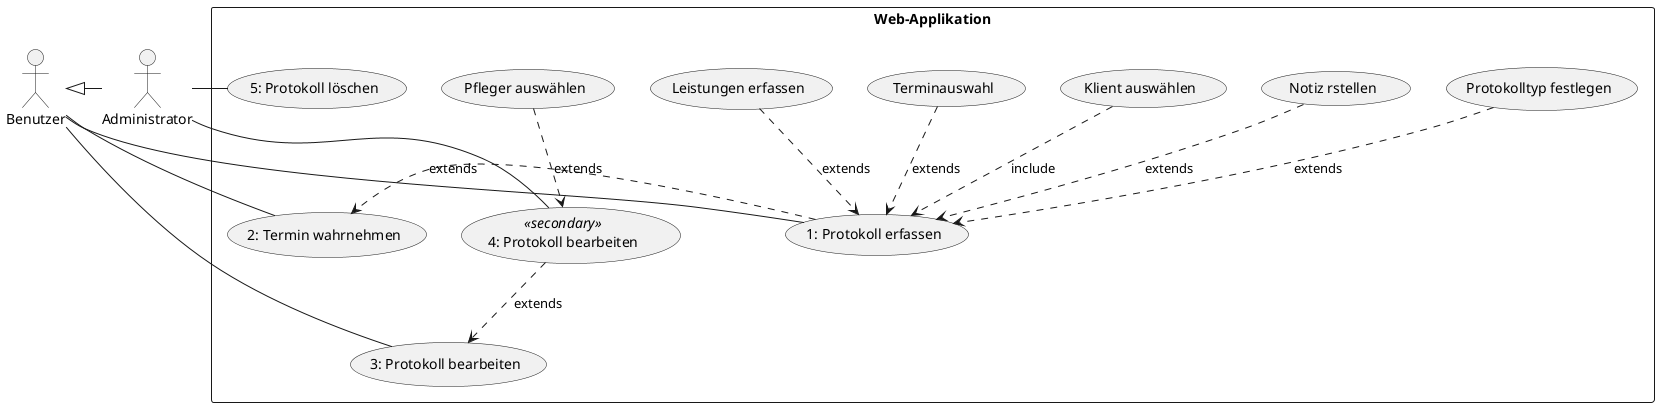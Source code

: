 @startuml
top to bottom direction
skinparam packageStyle rectangle
actor Benutzer
actor Administrator
Benutzer <|- Administrator
rectangle Web-Applikation {
 (4: Protokoll bearbeiten) << secondary >>
 Benutzer - (1: Protokoll erfassen)
 (Klient auswählen) ..> (1: Protokoll erfassen) : include
 (Terminauswahl) ..> (1: Protokoll erfassen) : extends
 (Leistungen erfassen) ..> (1: Protokoll erfassen) : extends
 (Protokolltyp festlegen) ..> (1: Protokoll erfassen) : extends
 (Notiz rstellen) ..> (1: Protokoll erfassen) : extends
 Benutzer - (2: Termin wahrnehmen)
 Benutzer - (3: Protokoll bearbeiten)
 (1: Protokoll erfassen) .> (2: Termin wahrnehmen) : extends
 Administrator - (4: Protokoll bearbeiten)
 (Pfleger auswählen) ..> (4: Protokoll bearbeiten) : extends
 Administrator - (5: Protokoll löschen)
 (4: Protokoll bearbeiten) ..> (3: Protokoll bearbeiten) : extends
}
@enduml
